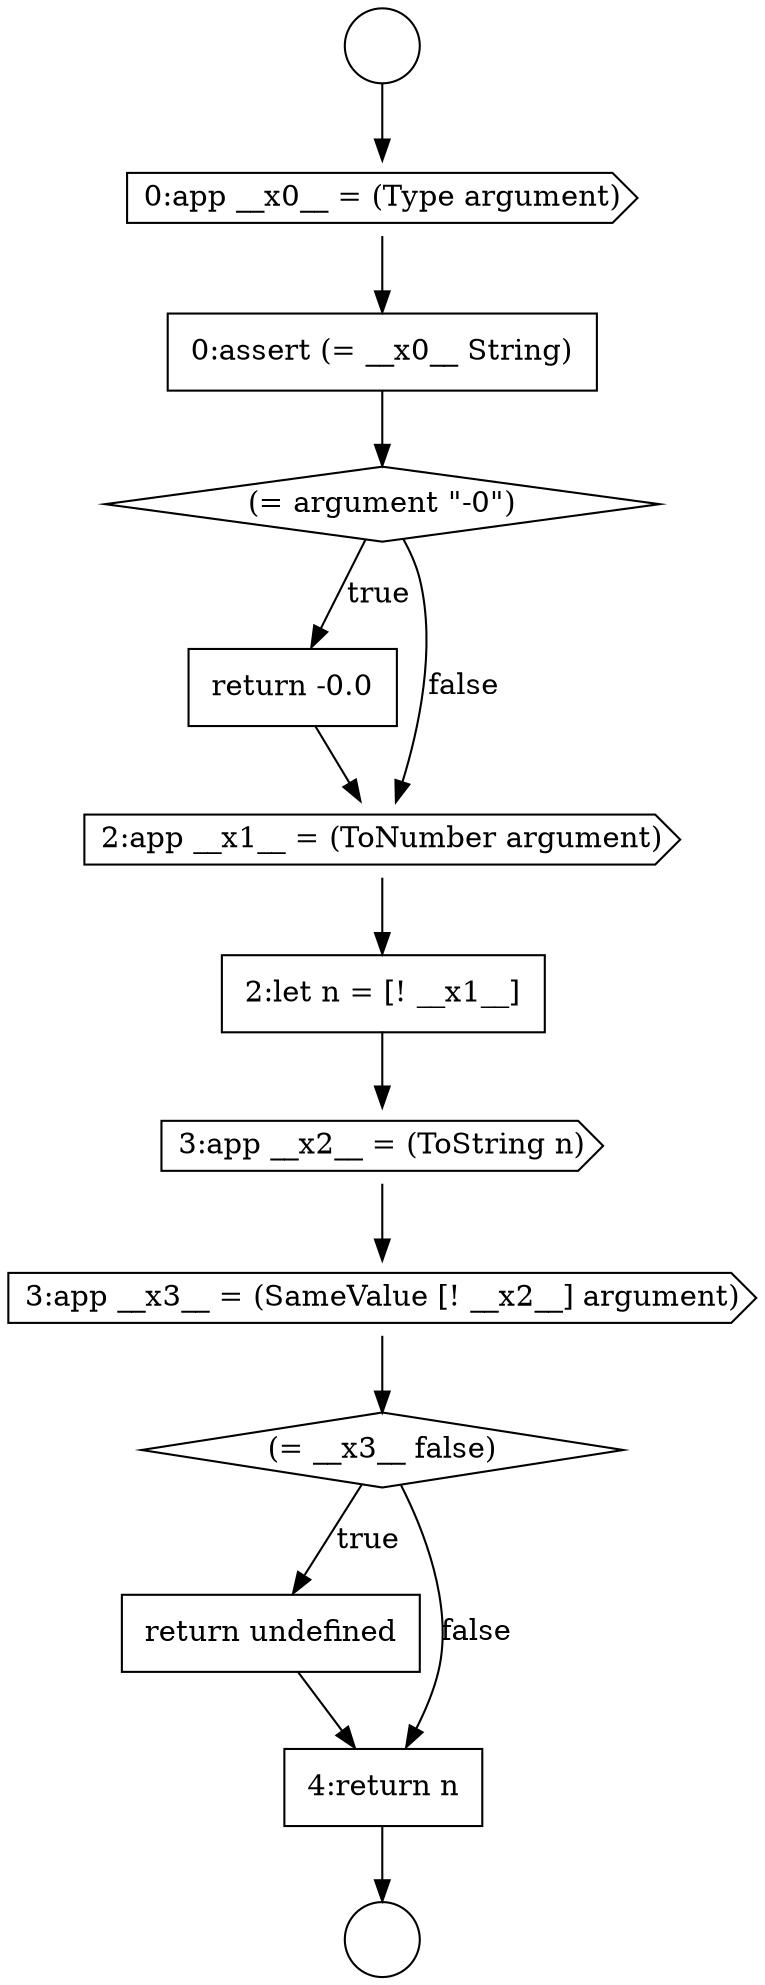 digraph {
  node460 [shape=cds, label=<<font color="black">3:app __x2__ = (ToString n)</font>> color="black" fillcolor="white" style=filled]
  node453 [shape=circle label=" " color="black" fillcolor="white" style=filled]
  node452 [shape=circle label=" " color="black" fillcolor="white" style=filled]
  node457 [shape=none, margin=0, label=<<font color="black">
    <table border="0" cellborder="1" cellspacing="0" cellpadding="10">
      <tr><td align="left">return -0.0</td></tr>
    </table>
  </font>> color="black" fillcolor="white" style=filled]
  node462 [shape=diamond, label=<<font color="black">(= __x3__ false)</font>> color="black" fillcolor="white" style=filled]
  node455 [shape=none, margin=0, label=<<font color="black">
    <table border="0" cellborder="1" cellspacing="0" cellpadding="10">
      <tr><td align="left">0:assert (= __x0__ String)</td></tr>
    </table>
  </font>> color="black" fillcolor="white" style=filled]
  node458 [shape=cds, label=<<font color="black">2:app __x1__ = (ToNumber argument)</font>> color="black" fillcolor="white" style=filled]
  node463 [shape=none, margin=0, label=<<font color="black">
    <table border="0" cellborder="1" cellspacing="0" cellpadding="10">
      <tr><td align="left">return undefined</td></tr>
    </table>
  </font>> color="black" fillcolor="white" style=filled]
  node454 [shape=cds, label=<<font color="black">0:app __x0__ = (Type argument)</font>> color="black" fillcolor="white" style=filled]
  node461 [shape=cds, label=<<font color="black">3:app __x3__ = (SameValue [! __x2__] argument)</font>> color="black" fillcolor="white" style=filled]
  node456 [shape=diamond, label=<<font color="black">(= argument &quot;-0&quot;)</font>> color="black" fillcolor="white" style=filled]
  node464 [shape=none, margin=0, label=<<font color="black">
    <table border="0" cellborder="1" cellspacing="0" cellpadding="10">
      <tr><td align="left">4:return n</td></tr>
    </table>
  </font>> color="black" fillcolor="white" style=filled]
  node459 [shape=none, margin=0, label=<<font color="black">
    <table border="0" cellborder="1" cellspacing="0" cellpadding="10">
      <tr><td align="left">2:let n = [! __x1__]</td></tr>
    </table>
  </font>> color="black" fillcolor="white" style=filled]
  node455 -> node456 [ color="black"]
  node452 -> node454 [ color="black"]
  node460 -> node461 [ color="black"]
  node456 -> node457 [label=<<font color="black">true</font>> color="black"]
  node456 -> node458 [label=<<font color="black">false</font>> color="black"]
  node458 -> node459 [ color="black"]
  node463 -> node464 [ color="black"]
  node464 -> node453 [ color="black"]
  node461 -> node462 [ color="black"]
  node454 -> node455 [ color="black"]
  node462 -> node463 [label=<<font color="black">true</font>> color="black"]
  node462 -> node464 [label=<<font color="black">false</font>> color="black"]
  node457 -> node458 [ color="black"]
  node459 -> node460 [ color="black"]
}

